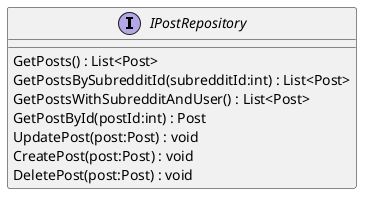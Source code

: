 @startuml
interface IPostRepository {
    GetPosts() : List<Post>
    GetPostsBySubredditId(subredditId:int) : List<Post>
    GetPostsWithSubredditAndUser() : List<Post>
    GetPostById(postId:int) : Post
    UpdatePost(post:Post) : void
    CreatePost(post:Post) : void
    DeletePost(post:Post) : void
}
@enduml
